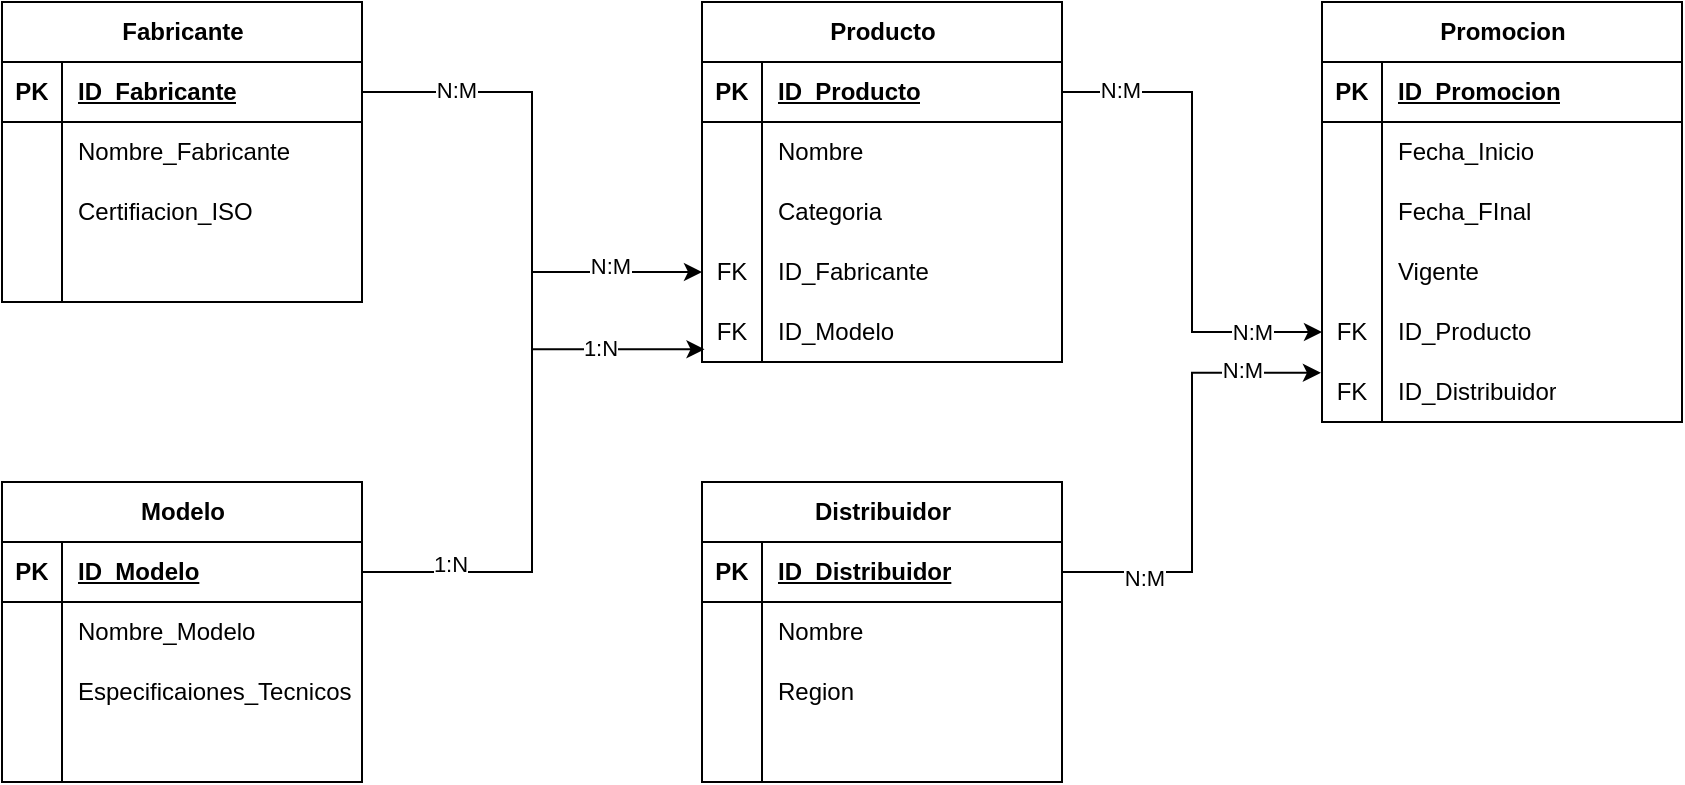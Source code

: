 <mxfile version="28.0.3">
  <diagram name="Página-1" id="XPIjYdWnRdukNfADN1ka">
    <mxGraphModel dx="1026" dy="556" grid="1" gridSize="10" guides="1" tooltips="1" connect="1" arrows="1" fold="1" page="1" pageScale="1" pageWidth="827" pageHeight="1169" math="0" shadow="0">
      <root>
        <mxCell id="0" />
        <mxCell id="1" parent="0" />
        <mxCell id="aSKC6D2p8OnbH-miPYAr-1" value="Fabricante" style="shape=table;startSize=30;container=1;collapsible=1;childLayout=tableLayout;fixedRows=1;rowLines=0;fontStyle=1;align=center;resizeLast=1;html=1;" vertex="1" parent="1">
          <mxGeometry x="130" y="60" width="180" height="150" as="geometry" />
        </mxCell>
        <mxCell id="aSKC6D2p8OnbH-miPYAr-2" value="" style="shape=tableRow;horizontal=0;startSize=0;swimlaneHead=0;swimlaneBody=0;fillColor=none;collapsible=0;dropTarget=0;points=[[0,0.5],[1,0.5]];portConstraint=eastwest;top=0;left=0;right=0;bottom=1;" vertex="1" parent="aSKC6D2p8OnbH-miPYAr-1">
          <mxGeometry y="30" width="180" height="30" as="geometry" />
        </mxCell>
        <mxCell id="aSKC6D2p8OnbH-miPYAr-3" value="PK" style="shape=partialRectangle;connectable=0;fillColor=none;top=0;left=0;bottom=0;right=0;fontStyle=1;overflow=hidden;whiteSpace=wrap;html=1;" vertex="1" parent="aSKC6D2p8OnbH-miPYAr-2">
          <mxGeometry width="30" height="30" as="geometry">
            <mxRectangle width="30" height="30" as="alternateBounds" />
          </mxGeometry>
        </mxCell>
        <mxCell id="aSKC6D2p8OnbH-miPYAr-4" value="ID_Fabricante" style="shape=partialRectangle;connectable=0;fillColor=none;top=0;left=0;bottom=0;right=0;align=left;spacingLeft=6;fontStyle=5;overflow=hidden;whiteSpace=wrap;html=1;" vertex="1" parent="aSKC6D2p8OnbH-miPYAr-2">
          <mxGeometry x="30" width="150" height="30" as="geometry">
            <mxRectangle width="150" height="30" as="alternateBounds" />
          </mxGeometry>
        </mxCell>
        <mxCell id="aSKC6D2p8OnbH-miPYAr-5" value="" style="shape=tableRow;horizontal=0;startSize=0;swimlaneHead=0;swimlaneBody=0;fillColor=none;collapsible=0;dropTarget=0;points=[[0,0.5],[1,0.5]];portConstraint=eastwest;top=0;left=0;right=0;bottom=0;" vertex="1" parent="aSKC6D2p8OnbH-miPYAr-1">
          <mxGeometry y="60" width="180" height="30" as="geometry" />
        </mxCell>
        <mxCell id="aSKC6D2p8OnbH-miPYAr-6" value="" style="shape=partialRectangle;connectable=0;fillColor=none;top=0;left=0;bottom=0;right=0;editable=1;overflow=hidden;whiteSpace=wrap;html=1;" vertex="1" parent="aSKC6D2p8OnbH-miPYAr-5">
          <mxGeometry width="30" height="30" as="geometry">
            <mxRectangle width="30" height="30" as="alternateBounds" />
          </mxGeometry>
        </mxCell>
        <mxCell id="aSKC6D2p8OnbH-miPYAr-7" value="Nombre_Fabricante" style="shape=partialRectangle;connectable=0;fillColor=none;top=0;left=0;bottom=0;right=0;align=left;spacingLeft=6;overflow=hidden;whiteSpace=wrap;html=1;" vertex="1" parent="aSKC6D2p8OnbH-miPYAr-5">
          <mxGeometry x="30" width="150" height="30" as="geometry">
            <mxRectangle width="150" height="30" as="alternateBounds" />
          </mxGeometry>
        </mxCell>
        <mxCell id="aSKC6D2p8OnbH-miPYAr-8" value="" style="shape=tableRow;horizontal=0;startSize=0;swimlaneHead=0;swimlaneBody=0;fillColor=none;collapsible=0;dropTarget=0;points=[[0,0.5],[1,0.5]];portConstraint=eastwest;top=0;left=0;right=0;bottom=0;" vertex="1" parent="aSKC6D2p8OnbH-miPYAr-1">
          <mxGeometry y="90" width="180" height="30" as="geometry" />
        </mxCell>
        <mxCell id="aSKC6D2p8OnbH-miPYAr-9" value="" style="shape=partialRectangle;connectable=0;fillColor=none;top=0;left=0;bottom=0;right=0;editable=1;overflow=hidden;whiteSpace=wrap;html=1;" vertex="1" parent="aSKC6D2p8OnbH-miPYAr-8">
          <mxGeometry width="30" height="30" as="geometry">
            <mxRectangle width="30" height="30" as="alternateBounds" />
          </mxGeometry>
        </mxCell>
        <mxCell id="aSKC6D2p8OnbH-miPYAr-10" value="Certifiacion_ISO" style="shape=partialRectangle;connectable=0;fillColor=none;top=0;left=0;bottom=0;right=0;align=left;spacingLeft=6;overflow=hidden;whiteSpace=wrap;html=1;" vertex="1" parent="aSKC6D2p8OnbH-miPYAr-8">
          <mxGeometry x="30" width="150" height="30" as="geometry">
            <mxRectangle width="150" height="30" as="alternateBounds" />
          </mxGeometry>
        </mxCell>
        <mxCell id="aSKC6D2p8OnbH-miPYAr-11" value="" style="shape=tableRow;horizontal=0;startSize=0;swimlaneHead=0;swimlaneBody=0;fillColor=none;collapsible=0;dropTarget=0;points=[[0,0.5],[1,0.5]];portConstraint=eastwest;top=0;left=0;right=0;bottom=0;" vertex="1" parent="aSKC6D2p8OnbH-miPYAr-1">
          <mxGeometry y="120" width="180" height="30" as="geometry" />
        </mxCell>
        <mxCell id="aSKC6D2p8OnbH-miPYAr-12" value="" style="shape=partialRectangle;connectable=0;fillColor=none;top=0;left=0;bottom=0;right=0;editable=1;overflow=hidden;whiteSpace=wrap;html=1;" vertex="1" parent="aSKC6D2p8OnbH-miPYAr-11">
          <mxGeometry width="30" height="30" as="geometry">
            <mxRectangle width="30" height="30" as="alternateBounds" />
          </mxGeometry>
        </mxCell>
        <mxCell id="aSKC6D2p8OnbH-miPYAr-13" value="" style="shape=partialRectangle;connectable=0;fillColor=none;top=0;left=0;bottom=0;right=0;align=left;spacingLeft=6;overflow=hidden;whiteSpace=wrap;html=1;" vertex="1" parent="aSKC6D2p8OnbH-miPYAr-11">
          <mxGeometry x="30" width="150" height="30" as="geometry">
            <mxRectangle width="150" height="30" as="alternateBounds" />
          </mxGeometry>
        </mxCell>
        <mxCell id="aSKC6D2p8OnbH-miPYAr-14" value="Producto" style="shape=table;startSize=30;container=1;collapsible=1;childLayout=tableLayout;fixedRows=1;rowLines=0;fontStyle=1;align=center;resizeLast=1;html=1;" vertex="1" parent="1">
          <mxGeometry x="480" y="60" width="180" height="180" as="geometry" />
        </mxCell>
        <mxCell id="aSKC6D2p8OnbH-miPYAr-15" value="" style="shape=tableRow;horizontal=0;startSize=0;swimlaneHead=0;swimlaneBody=0;fillColor=none;collapsible=0;dropTarget=0;points=[[0,0.5],[1,0.5]];portConstraint=eastwest;top=0;left=0;right=0;bottom=1;" vertex="1" parent="aSKC6D2p8OnbH-miPYAr-14">
          <mxGeometry y="30" width="180" height="30" as="geometry" />
        </mxCell>
        <mxCell id="aSKC6D2p8OnbH-miPYAr-16" value="PK" style="shape=partialRectangle;connectable=0;fillColor=none;top=0;left=0;bottom=0;right=0;fontStyle=1;overflow=hidden;whiteSpace=wrap;html=1;" vertex="1" parent="aSKC6D2p8OnbH-miPYAr-15">
          <mxGeometry width="30" height="30" as="geometry">
            <mxRectangle width="30" height="30" as="alternateBounds" />
          </mxGeometry>
        </mxCell>
        <mxCell id="aSKC6D2p8OnbH-miPYAr-17" value="ID_Producto" style="shape=partialRectangle;connectable=0;fillColor=none;top=0;left=0;bottom=0;right=0;align=left;spacingLeft=6;fontStyle=5;overflow=hidden;whiteSpace=wrap;html=1;" vertex="1" parent="aSKC6D2p8OnbH-miPYAr-15">
          <mxGeometry x="30" width="150" height="30" as="geometry">
            <mxRectangle width="150" height="30" as="alternateBounds" />
          </mxGeometry>
        </mxCell>
        <mxCell id="aSKC6D2p8OnbH-miPYAr-18" value="" style="shape=tableRow;horizontal=0;startSize=0;swimlaneHead=0;swimlaneBody=0;fillColor=none;collapsible=0;dropTarget=0;points=[[0,0.5],[1,0.5]];portConstraint=eastwest;top=0;left=0;right=0;bottom=0;" vertex="1" parent="aSKC6D2p8OnbH-miPYAr-14">
          <mxGeometry y="60" width="180" height="30" as="geometry" />
        </mxCell>
        <mxCell id="aSKC6D2p8OnbH-miPYAr-19" value="" style="shape=partialRectangle;connectable=0;fillColor=none;top=0;left=0;bottom=0;right=0;editable=1;overflow=hidden;whiteSpace=wrap;html=1;" vertex="1" parent="aSKC6D2p8OnbH-miPYAr-18">
          <mxGeometry width="30" height="30" as="geometry">
            <mxRectangle width="30" height="30" as="alternateBounds" />
          </mxGeometry>
        </mxCell>
        <mxCell id="aSKC6D2p8OnbH-miPYAr-20" value="Nombre&lt;span style=&quot;white-space: pre;&quot;&gt;&#x9;&lt;/span&gt;" style="shape=partialRectangle;connectable=0;fillColor=none;top=0;left=0;bottom=0;right=0;align=left;spacingLeft=6;overflow=hidden;whiteSpace=wrap;html=1;" vertex="1" parent="aSKC6D2p8OnbH-miPYAr-18">
          <mxGeometry x="30" width="150" height="30" as="geometry">
            <mxRectangle width="150" height="30" as="alternateBounds" />
          </mxGeometry>
        </mxCell>
        <mxCell id="aSKC6D2p8OnbH-miPYAr-21" value="" style="shape=tableRow;horizontal=0;startSize=0;swimlaneHead=0;swimlaneBody=0;fillColor=none;collapsible=0;dropTarget=0;points=[[0,0.5],[1,0.5]];portConstraint=eastwest;top=0;left=0;right=0;bottom=0;" vertex="1" parent="aSKC6D2p8OnbH-miPYAr-14">
          <mxGeometry y="90" width="180" height="30" as="geometry" />
        </mxCell>
        <mxCell id="aSKC6D2p8OnbH-miPYAr-22" value="" style="shape=partialRectangle;connectable=0;fillColor=none;top=0;left=0;bottom=0;right=0;editable=1;overflow=hidden;whiteSpace=wrap;html=1;" vertex="1" parent="aSKC6D2p8OnbH-miPYAr-21">
          <mxGeometry width="30" height="30" as="geometry">
            <mxRectangle width="30" height="30" as="alternateBounds" />
          </mxGeometry>
        </mxCell>
        <mxCell id="aSKC6D2p8OnbH-miPYAr-23" value="Categoria" style="shape=partialRectangle;connectable=0;fillColor=none;top=0;left=0;bottom=0;right=0;align=left;spacingLeft=6;overflow=hidden;whiteSpace=wrap;html=1;" vertex="1" parent="aSKC6D2p8OnbH-miPYAr-21">
          <mxGeometry x="30" width="150" height="30" as="geometry">
            <mxRectangle width="150" height="30" as="alternateBounds" />
          </mxGeometry>
        </mxCell>
        <mxCell id="aSKC6D2p8OnbH-miPYAr-24" value="" style="shape=tableRow;horizontal=0;startSize=0;swimlaneHead=0;swimlaneBody=0;fillColor=none;collapsible=0;dropTarget=0;points=[[0,0.5],[1,0.5]];portConstraint=eastwest;top=0;left=0;right=0;bottom=0;" vertex="1" parent="aSKC6D2p8OnbH-miPYAr-14">
          <mxGeometry y="120" width="180" height="30" as="geometry" />
        </mxCell>
        <mxCell id="aSKC6D2p8OnbH-miPYAr-25" value="FK" style="shape=partialRectangle;connectable=0;fillColor=none;top=0;left=0;bottom=0;right=0;editable=1;overflow=hidden;whiteSpace=wrap;html=1;" vertex="1" parent="aSKC6D2p8OnbH-miPYAr-24">
          <mxGeometry width="30" height="30" as="geometry">
            <mxRectangle width="30" height="30" as="alternateBounds" />
          </mxGeometry>
        </mxCell>
        <mxCell id="aSKC6D2p8OnbH-miPYAr-26" value="ID_Fabricante" style="shape=partialRectangle;connectable=0;fillColor=none;top=0;left=0;bottom=0;right=0;align=left;spacingLeft=6;overflow=hidden;whiteSpace=wrap;html=1;" vertex="1" parent="aSKC6D2p8OnbH-miPYAr-24">
          <mxGeometry x="30" width="150" height="30" as="geometry">
            <mxRectangle width="150" height="30" as="alternateBounds" />
          </mxGeometry>
        </mxCell>
        <mxCell id="aSKC6D2p8OnbH-miPYAr-27" style="shape=tableRow;horizontal=0;startSize=0;swimlaneHead=0;swimlaneBody=0;fillColor=none;collapsible=0;dropTarget=0;points=[[0,0.5],[1,0.5]];portConstraint=eastwest;top=0;left=0;right=0;bottom=0;" vertex="1" parent="aSKC6D2p8OnbH-miPYAr-14">
          <mxGeometry y="150" width="180" height="30" as="geometry" />
        </mxCell>
        <mxCell id="aSKC6D2p8OnbH-miPYAr-28" value="FK" style="shape=partialRectangle;connectable=0;fillColor=none;top=0;left=0;bottom=0;right=0;editable=1;overflow=hidden;whiteSpace=wrap;html=1;" vertex="1" parent="aSKC6D2p8OnbH-miPYAr-27">
          <mxGeometry width="30" height="30" as="geometry">
            <mxRectangle width="30" height="30" as="alternateBounds" />
          </mxGeometry>
        </mxCell>
        <mxCell id="aSKC6D2p8OnbH-miPYAr-29" value="ID_Modelo" style="shape=partialRectangle;connectable=0;fillColor=none;top=0;left=0;bottom=0;right=0;align=left;spacingLeft=6;overflow=hidden;whiteSpace=wrap;html=1;" vertex="1" parent="aSKC6D2p8OnbH-miPYAr-27">
          <mxGeometry x="30" width="150" height="30" as="geometry">
            <mxRectangle width="150" height="30" as="alternateBounds" />
          </mxGeometry>
        </mxCell>
        <mxCell id="aSKC6D2p8OnbH-miPYAr-30" value="Modelo" style="shape=table;startSize=30;container=1;collapsible=1;childLayout=tableLayout;fixedRows=1;rowLines=0;fontStyle=1;align=center;resizeLast=1;html=1;" vertex="1" parent="1">
          <mxGeometry x="130" y="300" width="180" height="150" as="geometry" />
        </mxCell>
        <mxCell id="aSKC6D2p8OnbH-miPYAr-31" value="" style="shape=tableRow;horizontal=0;startSize=0;swimlaneHead=0;swimlaneBody=0;fillColor=none;collapsible=0;dropTarget=0;points=[[0,0.5],[1,0.5]];portConstraint=eastwest;top=0;left=0;right=0;bottom=1;" vertex="1" parent="aSKC6D2p8OnbH-miPYAr-30">
          <mxGeometry y="30" width="180" height="30" as="geometry" />
        </mxCell>
        <mxCell id="aSKC6D2p8OnbH-miPYAr-32" value="PK" style="shape=partialRectangle;connectable=0;fillColor=none;top=0;left=0;bottom=0;right=0;fontStyle=1;overflow=hidden;whiteSpace=wrap;html=1;" vertex="1" parent="aSKC6D2p8OnbH-miPYAr-31">
          <mxGeometry width="30" height="30" as="geometry">
            <mxRectangle width="30" height="30" as="alternateBounds" />
          </mxGeometry>
        </mxCell>
        <mxCell id="aSKC6D2p8OnbH-miPYAr-33" value="ID_Modelo" style="shape=partialRectangle;connectable=0;fillColor=none;top=0;left=0;bottom=0;right=0;align=left;spacingLeft=6;fontStyle=5;overflow=hidden;whiteSpace=wrap;html=1;" vertex="1" parent="aSKC6D2p8OnbH-miPYAr-31">
          <mxGeometry x="30" width="150" height="30" as="geometry">
            <mxRectangle width="150" height="30" as="alternateBounds" />
          </mxGeometry>
        </mxCell>
        <mxCell id="aSKC6D2p8OnbH-miPYAr-34" value="" style="shape=tableRow;horizontal=0;startSize=0;swimlaneHead=0;swimlaneBody=0;fillColor=none;collapsible=0;dropTarget=0;points=[[0,0.5],[1,0.5]];portConstraint=eastwest;top=0;left=0;right=0;bottom=0;" vertex="1" parent="aSKC6D2p8OnbH-miPYAr-30">
          <mxGeometry y="60" width="180" height="30" as="geometry" />
        </mxCell>
        <mxCell id="aSKC6D2p8OnbH-miPYAr-35" value="" style="shape=partialRectangle;connectable=0;fillColor=none;top=0;left=0;bottom=0;right=0;editable=1;overflow=hidden;whiteSpace=wrap;html=1;" vertex="1" parent="aSKC6D2p8OnbH-miPYAr-34">
          <mxGeometry width="30" height="30" as="geometry">
            <mxRectangle width="30" height="30" as="alternateBounds" />
          </mxGeometry>
        </mxCell>
        <mxCell id="aSKC6D2p8OnbH-miPYAr-36" value="Nombre_Modelo" style="shape=partialRectangle;connectable=0;fillColor=none;top=0;left=0;bottom=0;right=0;align=left;spacingLeft=6;overflow=hidden;whiteSpace=wrap;html=1;" vertex="1" parent="aSKC6D2p8OnbH-miPYAr-34">
          <mxGeometry x="30" width="150" height="30" as="geometry">
            <mxRectangle width="150" height="30" as="alternateBounds" />
          </mxGeometry>
        </mxCell>
        <mxCell id="aSKC6D2p8OnbH-miPYAr-37" value="" style="shape=tableRow;horizontal=0;startSize=0;swimlaneHead=0;swimlaneBody=0;fillColor=none;collapsible=0;dropTarget=0;points=[[0,0.5],[1,0.5]];portConstraint=eastwest;top=0;left=0;right=0;bottom=0;" vertex="1" parent="aSKC6D2p8OnbH-miPYAr-30">
          <mxGeometry y="90" width="180" height="30" as="geometry" />
        </mxCell>
        <mxCell id="aSKC6D2p8OnbH-miPYAr-38" value="" style="shape=partialRectangle;connectable=0;fillColor=none;top=0;left=0;bottom=0;right=0;editable=1;overflow=hidden;whiteSpace=wrap;html=1;" vertex="1" parent="aSKC6D2p8OnbH-miPYAr-37">
          <mxGeometry width="30" height="30" as="geometry">
            <mxRectangle width="30" height="30" as="alternateBounds" />
          </mxGeometry>
        </mxCell>
        <mxCell id="aSKC6D2p8OnbH-miPYAr-39" value="Especificaiones_Tecnicos" style="shape=partialRectangle;connectable=0;fillColor=none;top=0;left=0;bottom=0;right=0;align=left;spacingLeft=6;overflow=hidden;whiteSpace=wrap;html=1;" vertex="1" parent="aSKC6D2p8OnbH-miPYAr-37">
          <mxGeometry x="30" width="150" height="30" as="geometry">
            <mxRectangle width="150" height="30" as="alternateBounds" />
          </mxGeometry>
        </mxCell>
        <mxCell id="aSKC6D2p8OnbH-miPYAr-40" value="" style="shape=tableRow;horizontal=0;startSize=0;swimlaneHead=0;swimlaneBody=0;fillColor=none;collapsible=0;dropTarget=0;points=[[0,0.5],[1,0.5]];portConstraint=eastwest;top=0;left=0;right=0;bottom=0;" vertex="1" parent="aSKC6D2p8OnbH-miPYAr-30">
          <mxGeometry y="120" width="180" height="30" as="geometry" />
        </mxCell>
        <mxCell id="aSKC6D2p8OnbH-miPYAr-41" value="" style="shape=partialRectangle;connectable=0;fillColor=none;top=0;left=0;bottom=0;right=0;editable=1;overflow=hidden;whiteSpace=wrap;html=1;" vertex="1" parent="aSKC6D2p8OnbH-miPYAr-40">
          <mxGeometry width="30" height="30" as="geometry">
            <mxRectangle width="30" height="30" as="alternateBounds" />
          </mxGeometry>
        </mxCell>
        <mxCell id="aSKC6D2p8OnbH-miPYAr-42" value="" style="shape=partialRectangle;connectable=0;fillColor=none;top=0;left=0;bottom=0;right=0;align=left;spacingLeft=6;overflow=hidden;whiteSpace=wrap;html=1;" vertex="1" parent="aSKC6D2p8OnbH-miPYAr-40">
          <mxGeometry x="30" width="150" height="30" as="geometry">
            <mxRectangle width="150" height="30" as="alternateBounds" />
          </mxGeometry>
        </mxCell>
        <mxCell id="aSKC6D2p8OnbH-miPYAr-43" value="Promocion" style="shape=table;startSize=30;container=1;collapsible=1;childLayout=tableLayout;fixedRows=1;rowLines=0;fontStyle=1;align=center;resizeLast=1;html=1;" vertex="1" parent="1">
          <mxGeometry x="790" y="60" width="180" height="210" as="geometry" />
        </mxCell>
        <mxCell id="aSKC6D2p8OnbH-miPYAr-44" value="" style="shape=tableRow;horizontal=0;startSize=0;swimlaneHead=0;swimlaneBody=0;fillColor=none;collapsible=0;dropTarget=0;points=[[0,0.5],[1,0.5]];portConstraint=eastwest;top=0;left=0;right=0;bottom=1;" vertex="1" parent="aSKC6D2p8OnbH-miPYAr-43">
          <mxGeometry y="30" width="180" height="30" as="geometry" />
        </mxCell>
        <mxCell id="aSKC6D2p8OnbH-miPYAr-45" value="PK" style="shape=partialRectangle;connectable=0;fillColor=none;top=0;left=0;bottom=0;right=0;fontStyle=1;overflow=hidden;whiteSpace=wrap;html=1;" vertex="1" parent="aSKC6D2p8OnbH-miPYAr-44">
          <mxGeometry width="30" height="30" as="geometry">
            <mxRectangle width="30" height="30" as="alternateBounds" />
          </mxGeometry>
        </mxCell>
        <mxCell id="aSKC6D2p8OnbH-miPYAr-46" value="ID_Promocion" style="shape=partialRectangle;connectable=0;fillColor=none;top=0;left=0;bottom=0;right=0;align=left;spacingLeft=6;fontStyle=5;overflow=hidden;whiteSpace=wrap;html=1;" vertex="1" parent="aSKC6D2p8OnbH-miPYAr-44">
          <mxGeometry x="30" width="150" height="30" as="geometry">
            <mxRectangle width="150" height="30" as="alternateBounds" />
          </mxGeometry>
        </mxCell>
        <mxCell id="aSKC6D2p8OnbH-miPYAr-47" value="" style="shape=tableRow;horizontal=0;startSize=0;swimlaneHead=0;swimlaneBody=0;fillColor=none;collapsible=0;dropTarget=0;points=[[0,0.5],[1,0.5]];portConstraint=eastwest;top=0;left=0;right=0;bottom=0;" vertex="1" parent="aSKC6D2p8OnbH-miPYAr-43">
          <mxGeometry y="60" width="180" height="30" as="geometry" />
        </mxCell>
        <mxCell id="aSKC6D2p8OnbH-miPYAr-48" value="" style="shape=partialRectangle;connectable=0;fillColor=none;top=0;left=0;bottom=0;right=0;editable=1;overflow=hidden;whiteSpace=wrap;html=1;" vertex="1" parent="aSKC6D2p8OnbH-miPYAr-47">
          <mxGeometry width="30" height="30" as="geometry">
            <mxRectangle width="30" height="30" as="alternateBounds" />
          </mxGeometry>
        </mxCell>
        <mxCell id="aSKC6D2p8OnbH-miPYAr-49" value="Fecha_Inicio" style="shape=partialRectangle;connectable=0;fillColor=none;top=0;left=0;bottom=0;right=0;align=left;spacingLeft=6;overflow=hidden;whiteSpace=wrap;html=1;" vertex="1" parent="aSKC6D2p8OnbH-miPYAr-47">
          <mxGeometry x="30" width="150" height="30" as="geometry">
            <mxRectangle width="150" height="30" as="alternateBounds" />
          </mxGeometry>
        </mxCell>
        <mxCell id="aSKC6D2p8OnbH-miPYAr-50" value="" style="shape=tableRow;horizontal=0;startSize=0;swimlaneHead=0;swimlaneBody=0;fillColor=none;collapsible=0;dropTarget=0;points=[[0,0.5],[1,0.5]];portConstraint=eastwest;top=0;left=0;right=0;bottom=0;" vertex="1" parent="aSKC6D2p8OnbH-miPYAr-43">
          <mxGeometry y="90" width="180" height="30" as="geometry" />
        </mxCell>
        <mxCell id="aSKC6D2p8OnbH-miPYAr-51" value="" style="shape=partialRectangle;connectable=0;fillColor=none;top=0;left=0;bottom=0;right=0;editable=1;overflow=hidden;whiteSpace=wrap;html=1;" vertex="1" parent="aSKC6D2p8OnbH-miPYAr-50">
          <mxGeometry width="30" height="30" as="geometry">
            <mxRectangle width="30" height="30" as="alternateBounds" />
          </mxGeometry>
        </mxCell>
        <mxCell id="aSKC6D2p8OnbH-miPYAr-52" value="Fecha_FInal" style="shape=partialRectangle;connectable=0;fillColor=none;top=0;left=0;bottom=0;right=0;align=left;spacingLeft=6;overflow=hidden;whiteSpace=wrap;html=1;" vertex="1" parent="aSKC6D2p8OnbH-miPYAr-50">
          <mxGeometry x="30" width="150" height="30" as="geometry">
            <mxRectangle width="150" height="30" as="alternateBounds" />
          </mxGeometry>
        </mxCell>
        <mxCell id="aSKC6D2p8OnbH-miPYAr-53" value="" style="shape=tableRow;horizontal=0;startSize=0;swimlaneHead=0;swimlaneBody=0;fillColor=none;collapsible=0;dropTarget=0;points=[[0,0.5],[1,0.5]];portConstraint=eastwest;top=0;left=0;right=0;bottom=0;" vertex="1" parent="aSKC6D2p8OnbH-miPYAr-43">
          <mxGeometry y="120" width="180" height="30" as="geometry" />
        </mxCell>
        <mxCell id="aSKC6D2p8OnbH-miPYAr-54" value="" style="shape=partialRectangle;connectable=0;fillColor=none;top=0;left=0;bottom=0;right=0;editable=1;overflow=hidden;whiteSpace=wrap;html=1;" vertex="1" parent="aSKC6D2p8OnbH-miPYAr-53">
          <mxGeometry width="30" height="30" as="geometry">
            <mxRectangle width="30" height="30" as="alternateBounds" />
          </mxGeometry>
        </mxCell>
        <mxCell id="aSKC6D2p8OnbH-miPYAr-55" value="Vigente" style="shape=partialRectangle;connectable=0;fillColor=none;top=0;left=0;bottom=0;right=0;align=left;spacingLeft=6;overflow=hidden;whiteSpace=wrap;html=1;" vertex="1" parent="aSKC6D2p8OnbH-miPYAr-53">
          <mxGeometry x="30" width="150" height="30" as="geometry">
            <mxRectangle width="150" height="30" as="alternateBounds" />
          </mxGeometry>
        </mxCell>
        <mxCell id="aSKC6D2p8OnbH-miPYAr-56" style="shape=tableRow;horizontal=0;startSize=0;swimlaneHead=0;swimlaneBody=0;fillColor=none;collapsible=0;dropTarget=0;points=[[0,0.5],[1,0.5]];portConstraint=eastwest;top=0;left=0;right=0;bottom=0;" vertex="1" parent="aSKC6D2p8OnbH-miPYAr-43">
          <mxGeometry y="150" width="180" height="30" as="geometry" />
        </mxCell>
        <mxCell id="aSKC6D2p8OnbH-miPYAr-57" value="FK" style="shape=partialRectangle;connectable=0;fillColor=none;top=0;left=0;bottom=0;right=0;editable=1;overflow=hidden;whiteSpace=wrap;html=1;" vertex="1" parent="aSKC6D2p8OnbH-miPYAr-56">
          <mxGeometry width="30" height="30" as="geometry">
            <mxRectangle width="30" height="30" as="alternateBounds" />
          </mxGeometry>
        </mxCell>
        <mxCell id="aSKC6D2p8OnbH-miPYAr-58" value="ID_Producto" style="shape=partialRectangle;connectable=0;fillColor=none;top=0;left=0;bottom=0;right=0;align=left;spacingLeft=6;overflow=hidden;whiteSpace=wrap;html=1;" vertex="1" parent="aSKC6D2p8OnbH-miPYAr-56">
          <mxGeometry x="30" width="150" height="30" as="geometry">
            <mxRectangle width="150" height="30" as="alternateBounds" />
          </mxGeometry>
        </mxCell>
        <mxCell id="aSKC6D2p8OnbH-miPYAr-59" style="shape=tableRow;horizontal=0;startSize=0;swimlaneHead=0;swimlaneBody=0;fillColor=none;collapsible=0;dropTarget=0;points=[[0,0.5],[1,0.5]];portConstraint=eastwest;top=0;left=0;right=0;bottom=0;" vertex="1" parent="aSKC6D2p8OnbH-miPYAr-43">
          <mxGeometry y="180" width="180" height="30" as="geometry" />
        </mxCell>
        <mxCell id="aSKC6D2p8OnbH-miPYAr-60" value="FK" style="shape=partialRectangle;connectable=0;fillColor=none;top=0;left=0;bottom=0;right=0;editable=1;overflow=hidden;whiteSpace=wrap;html=1;" vertex="1" parent="aSKC6D2p8OnbH-miPYAr-59">
          <mxGeometry width="30" height="30" as="geometry">
            <mxRectangle width="30" height="30" as="alternateBounds" />
          </mxGeometry>
        </mxCell>
        <mxCell id="aSKC6D2p8OnbH-miPYAr-61" value="ID_Distribuidor" style="shape=partialRectangle;connectable=0;fillColor=none;top=0;left=0;bottom=0;right=0;align=left;spacingLeft=6;overflow=hidden;whiteSpace=wrap;html=1;" vertex="1" parent="aSKC6D2p8OnbH-miPYAr-59">
          <mxGeometry x="30" width="150" height="30" as="geometry">
            <mxRectangle width="150" height="30" as="alternateBounds" />
          </mxGeometry>
        </mxCell>
        <mxCell id="aSKC6D2p8OnbH-miPYAr-62" value="Distribuidor" style="shape=table;startSize=30;container=1;collapsible=1;childLayout=tableLayout;fixedRows=1;rowLines=0;fontStyle=1;align=center;resizeLast=1;html=1;" vertex="1" parent="1">
          <mxGeometry x="480" y="300" width="180" height="150" as="geometry" />
        </mxCell>
        <mxCell id="aSKC6D2p8OnbH-miPYAr-63" value="" style="shape=tableRow;horizontal=0;startSize=0;swimlaneHead=0;swimlaneBody=0;fillColor=none;collapsible=0;dropTarget=0;points=[[0,0.5],[1,0.5]];portConstraint=eastwest;top=0;left=0;right=0;bottom=1;" vertex="1" parent="aSKC6D2p8OnbH-miPYAr-62">
          <mxGeometry y="30" width="180" height="30" as="geometry" />
        </mxCell>
        <mxCell id="aSKC6D2p8OnbH-miPYAr-64" value="PK" style="shape=partialRectangle;connectable=0;fillColor=none;top=0;left=0;bottom=0;right=0;fontStyle=1;overflow=hidden;whiteSpace=wrap;html=1;" vertex="1" parent="aSKC6D2p8OnbH-miPYAr-63">
          <mxGeometry width="30" height="30" as="geometry">
            <mxRectangle width="30" height="30" as="alternateBounds" />
          </mxGeometry>
        </mxCell>
        <mxCell id="aSKC6D2p8OnbH-miPYAr-65" value="ID_Distribuidor" style="shape=partialRectangle;connectable=0;fillColor=none;top=0;left=0;bottom=0;right=0;align=left;spacingLeft=6;fontStyle=5;overflow=hidden;whiteSpace=wrap;html=1;" vertex="1" parent="aSKC6D2p8OnbH-miPYAr-63">
          <mxGeometry x="30" width="150" height="30" as="geometry">
            <mxRectangle width="150" height="30" as="alternateBounds" />
          </mxGeometry>
        </mxCell>
        <mxCell id="aSKC6D2p8OnbH-miPYAr-66" value="" style="shape=tableRow;horizontal=0;startSize=0;swimlaneHead=0;swimlaneBody=0;fillColor=none;collapsible=0;dropTarget=0;points=[[0,0.5],[1,0.5]];portConstraint=eastwest;top=0;left=0;right=0;bottom=0;" vertex="1" parent="aSKC6D2p8OnbH-miPYAr-62">
          <mxGeometry y="60" width="180" height="30" as="geometry" />
        </mxCell>
        <mxCell id="aSKC6D2p8OnbH-miPYAr-67" value="" style="shape=partialRectangle;connectable=0;fillColor=none;top=0;left=0;bottom=0;right=0;editable=1;overflow=hidden;whiteSpace=wrap;html=1;" vertex="1" parent="aSKC6D2p8OnbH-miPYAr-66">
          <mxGeometry width="30" height="30" as="geometry">
            <mxRectangle width="30" height="30" as="alternateBounds" />
          </mxGeometry>
        </mxCell>
        <mxCell id="aSKC6D2p8OnbH-miPYAr-68" value="Nombre" style="shape=partialRectangle;connectable=0;fillColor=none;top=0;left=0;bottom=0;right=0;align=left;spacingLeft=6;overflow=hidden;whiteSpace=wrap;html=1;" vertex="1" parent="aSKC6D2p8OnbH-miPYAr-66">
          <mxGeometry x="30" width="150" height="30" as="geometry">
            <mxRectangle width="150" height="30" as="alternateBounds" />
          </mxGeometry>
        </mxCell>
        <mxCell id="aSKC6D2p8OnbH-miPYAr-69" value="" style="shape=tableRow;horizontal=0;startSize=0;swimlaneHead=0;swimlaneBody=0;fillColor=none;collapsible=0;dropTarget=0;points=[[0,0.5],[1,0.5]];portConstraint=eastwest;top=0;left=0;right=0;bottom=0;" vertex="1" parent="aSKC6D2p8OnbH-miPYAr-62">
          <mxGeometry y="90" width="180" height="30" as="geometry" />
        </mxCell>
        <mxCell id="aSKC6D2p8OnbH-miPYAr-70" value="" style="shape=partialRectangle;connectable=0;fillColor=none;top=0;left=0;bottom=0;right=0;editable=1;overflow=hidden;whiteSpace=wrap;html=1;" vertex="1" parent="aSKC6D2p8OnbH-miPYAr-69">
          <mxGeometry width="30" height="30" as="geometry">
            <mxRectangle width="30" height="30" as="alternateBounds" />
          </mxGeometry>
        </mxCell>
        <mxCell id="aSKC6D2p8OnbH-miPYAr-71" value="Region" style="shape=partialRectangle;connectable=0;fillColor=none;top=0;left=0;bottom=0;right=0;align=left;spacingLeft=6;overflow=hidden;whiteSpace=wrap;html=1;" vertex="1" parent="aSKC6D2p8OnbH-miPYAr-69">
          <mxGeometry x="30" width="150" height="30" as="geometry">
            <mxRectangle width="150" height="30" as="alternateBounds" />
          </mxGeometry>
        </mxCell>
        <mxCell id="aSKC6D2p8OnbH-miPYAr-72" value="" style="shape=tableRow;horizontal=0;startSize=0;swimlaneHead=0;swimlaneBody=0;fillColor=none;collapsible=0;dropTarget=0;points=[[0,0.5],[1,0.5]];portConstraint=eastwest;top=0;left=0;right=0;bottom=0;" vertex="1" parent="aSKC6D2p8OnbH-miPYAr-62">
          <mxGeometry y="120" width="180" height="30" as="geometry" />
        </mxCell>
        <mxCell id="aSKC6D2p8OnbH-miPYAr-73" value="" style="shape=partialRectangle;connectable=0;fillColor=none;top=0;left=0;bottom=0;right=0;editable=1;overflow=hidden;whiteSpace=wrap;html=1;" vertex="1" parent="aSKC6D2p8OnbH-miPYAr-72">
          <mxGeometry width="30" height="30" as="geometry">
            <mxRectangle width="30" height="30" as="alternateBounds" />
          </mxGeometry>
        </mxCell>
        <mxCell id="aSKC6D2p8OnbH-miPYAr-74" value="" style="shape=partialRectangle;connectable=0;fillColor=none;top=0;left=0;bottom=0;right=0;align=left;spacingLeft=6;overflow=hidden;whiteSpace=wrap;html=1;" vertex="1" parent="aSKC6D2p8OnbH-miPYAr-72">
          <mxGeometry x="30" width="150" height="30" as="geometry">
            <mxRectangle width="150" height="30" as="alternateBounds" />
          </mxGeometry>
        </mxCell>
        <mxCell id="aSKC6D2p8OnbH-miPYAr-75" style="edgeStyle=orthogonalEdgeStyle;rounded=0;orthogonalLoop=1;jettySize=auto;html=1;entryX=0.007;entryY=0.788;entryDx=0;entryDy=0;entryPerimeter=0;" edge="1" parent="1" source="aSKC6D2p8OnbH-miPYAr-2" target="aSKC6D2p8OnbH-miPYAr-27">
          <mxGeometry relative="1" as="geometry" />
        </mxCell>
        <mxCell id="aSKC6D2p8OnbH-miPYAr-76" value="N:M" style="edgeLabel;html=1;align=center;verticalAlign=middle;resizable=0;points=[];" vertex="1" connectable="0" parent="aSKC6D2p8OnbH-miPYAr-75">
          <mxGeometry x="-0.689" y="1" relative="1" as="geometry">
            <mxPoint as="offset" />
          </mxGeometry>
        </mxCell>
        <mxCell id="aSKC6D2p8OnbH-miPYAr-77" value="1:N" style="edgeLabel;html=1;align=center;verticalAlign=middle;resizable=0;points=[];" vertex="1" connectable="0" parent="aSKC6D2p8OnbH-miPYAr-75">
          <mxGeometry x="0.652" y="1" relative="1" as="geometry">
            <mxPoint as="offset" />
          </mxGeometry>
        </mxCell>
        <mxCell id="aSKC6D2p8OnbH-miPYAr-78" style="edgeStyle=orthogonalEdgeStyle;rounded=0;orthogonalLoop=1;jettySize=auto;html=1;entryX=0;entryY=0.5;entryDx=0;entryDy=0;" edge="1" parent="1" source="aSKC6D2p8OnbH-miPYAr-31" target="aSKC6D2p8OnbH-miPYAr-24">
          <mxGeometry relative="1" as="geometry" />
        </mxCell>
        <mxCell id="aSKC6D2p8OnbH-miPYAr-79" value="N:M" style="edgeLabel;html=1;align=center;verticalAlign=middle;resizable=0;points=[];" vertex="1" connectable="0" parent="aSKC6D2p8OnbH-miPYAr-78">
          <mxGeometry x="0.714" y="3" relative="1" as="geometry">
            <mxPoint as="offset" />
          </mxGeometry>
        </mxCell>
        <mxCell id="aSKC6D2p8OnbH-miPYAr-80" value="1:N" style="edgeLabel;html=1;align=center;verticalAlign=middle;resizable=0;points=[];" vertex="1" connectable="0" parent="aSKC6D2p8OnbH-miPYAr-78">
          <mxGeometry x="-0.726" y="4" relative="1" as="geometry">
            <mxPoint as="offset" />
          </mxGeometry>
        </mxCell>
        <mxCell id="aSKC6D2p8OnbH-miPYAr-81" style="edgeStyle=orthogonalEdgeStyle;rounded=0;orthogonalLoop=1;jettySize=auto;html=1;entryX=-0.003;entryY=0.18;entryDx=0;entryDy=0;entryPerimeter=0;" edge="1" parent="1" source="aSKC6D2p8OnbH-miPYAr-63" target="aSKC6D2p8OnbH-miPYAr-59">
          <mxGeometry relative="1" as="geometry" />
        </mxCell>
        <mxCell id="aSKC6D2p8OnbH-miPYAr-82" value="N:M" style="edgeLabel;html=1;align=center;verticalAlign=middle;resizable=0;points=[];" vertex="1" connectable="0" parent="aSKC6D2p8OnbH-miPYAr-81">
          <mxGeometry x="-0.643" y="-3" relative="1" as="geometry">
            <mxPoint as="offset" />
          </mxGeometry>
        </mxCell>
        <mxCell id="aSKC6D2p8OnbH-miPYAr-83" value="N:M" style="edgeLabel;html=1;align=center;verticalAlign=middle;resizable=0;points=[];" vertex="1" connectable="0" parent="aSKC6D2p8OnbH-miPYAr-81">
          <mxGeometry x="0.648" y="2" relative="1" as="geometry">
            <mxPoint x="1" as="offset" />
          </mxGeometry>
        </mxCell>
        <mxCell id="aSKC6D2p8OnbH-miPYAr-84" style="edgeStyle=orthogonalEdgeStyle;rounded=0;orthogonalLoop=1;jettySize=auto;html=1;entryX=0;entryY=0.5;entryDx=0;entryDy=0;" edge="1" parent="1" source="aSKC6D2p8OnbH-miPYAr-15" target="aSKC6D2p8OnbH-miPYAr-56">
          <mxGeometry relative="1" as="geometry" />
        </mxCell>
        <mxCell id="aSKC6D2p8OnbH-miPYAr-85" value="N:M" style="edgeLabel;html=1;align=center;verticalAlign=middle;resizable=0;points=[];" vertex="1" connectable="0" parent="aSKC6D2p8OnbH-miPYAr-84">
          <mxGeometry x="-0.767" y="1" relative="1" as="geometry">
            <mxPoint as="offset" />
          </mxGeometry>
        </mxCell>
        <mxCell id="aSKC6D2p8OnbH-miPYAr-86" value="N:M" style="edgeLabel;html=1;align=center;verticalAlign=middle;resizable=0;points=[];" vertex="1" connectable="0" parent="aSKC6D2p8OnbH-miPYAr-84">
          <mxGeometry x="0.72" relative="1" as="geometry">
            <mxPoint as="offset" />
          </mxGeometry>
        </mxCell>
      </root>
    </mxGraphModel>
  </diagram>
</mxfile>
